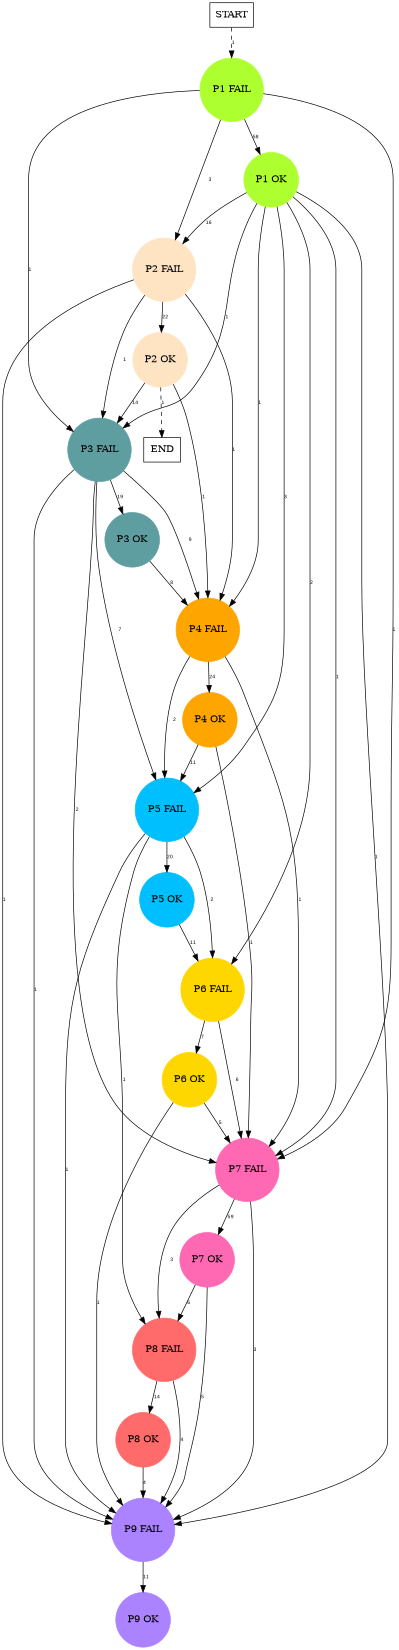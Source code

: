 digraph graphname {
	dpi = 150
	size="16,11!";
	margin = 0;
"P1 FAIL" [shape=circle, color=greenyellow, style=filled]"P2 FAIL" [shape=circle, color=bisque, style=filled]"P1 OK" [shape=circle, color=greenyellow, style=filled]"P2 OK" [shape=circle, color=bisque, style=filled]"P3 FAIL" [shape=circle, color=cadetblue, style=filled]"P4 FAIL" [shape=circle, color=orange, style=filled]"P5 FAIL" [shape=circle, color=deepskyblue, style=filled]"P4 OK" [shape=circle, color=orange, style=filled]"P3 OK" [shape=circle, color=cadetblue, style=filled]"P6 FAIL" [shape=circle, color=gold, style=filled]"P7 FAIL" [shape=circle, color=hotpink, style=filled]"P8 FAIL" [shape=circle, color=indianred1, style=filled]"P9 FAIL" [shape=circle, color=mediumpurple1, style=filled]"P5 OK" [shape=circle, color=deepskyblue, style=filled]"P6 OK" [shape=circle, color=gold, style=filled]"P7 OK" [shape=circle, color=hotpink, style=filled]"P8 OK" [shape=circle, color=indianred1, style=filled]"P9 OK" [shape=circle, color=mediumpurple1, style=filled]"START" [shape=box, fillcolor=white, style=filled, color=black]"END" [shape=box, fillcolor=white, style=filled, color=black]"P1 FAIL" -> "P2 FAIL" [ label ="3" labelfloat=false fontname="Arial" fontsize=8]
"P1 FAIL" -> "P1 OK" [ label ="58" labelfloat=false fontname="Arial" fontsize=8]
"P1 FAIL" -> "P3 FAIL" [ label ="1" labelfloat=false fontname="Arial" fontsize=8]
"P1 FAIL" -> "P7 FAIL" [ label ="1" labelfloat=false fontname="Arial" fontsize=8]
"P2 FAIL" -> "P2 OK" [ label ="22" labelfloat=false fontname="Arial" fontsize=8]
"P2 FAIL" -> "P3 FAIL" [ label ="1" labelfloat=false fontname="Arial" fontsize=8]
"P2 FAIL" -> "P4 FAIL" [ label ="1" labelfloat=false fontname="Arial" fontsize=8]
"P2 FAIL" -> "P9 FAIL" [ label ="1" labelfloat=false fontname="Arial" fontsize=8]
"P1 OK" -> "P2 FAIL" [ label ="16" labelfloat=false fontname="Arial" fontsize=8]
"P1 OK" -> "P3 FAIL" [ label ="1" labelfloat=false fontname="Arial" fontsize=8]
"P1 OK" -> "P4 FAIL" [ label ="1" labelfloat=false fontname="Arial" fontsize=8]
"P1 OK" -> "P5 FAIL" [ label ="3" labelfloat=false fontname="Arial" fontsize=8]
"P1 OK" -> "P6 FAIL" [ label ="2" labelfloat=false fontname="Arial" fontsize=8]
"P1 OK" -> "P7 FAIL" [ label ="1" labelfloat=false fontname="Arial" fontsize=8]
"P1 OK" -> "P9 FAIL" [ label ="1" labelfloat=false fontname="Arial" fontsize=8]
"P2 OK" -> "P3 FAIL" [ label ="14" labelfloat=false fontname="Arial" fontsize=8]
"P2 OK" -> "P4 FAIL" [ label ="1" labelfloat=false fontname="Arial" fontsize=8]
"P2 OK" -> "END" [ style = dashed label ="1" labelfloat=false fontname="Arial" fontsize=8]
"P3 FAIL" -> "P4 FAIL" [ label ="9" labelfloat=false fontname="Arial" fontsize=8]
"P3 FAIL" -> "P5 FAIL" [ label ="7" labelfloat=false fontname="Arial" fontsize=8]
"P3 FAIL" -> "P3 OK" [ label ="19" labelfloat=false fontname="Arial" fontsize=8]
"P3 FAIL" -> "P7 FAIL" [ label ="2" labelfloat=false fontname="Arial" fontsize=8]
"P3 FAIL" -> "P9 FAIL" [ label ="1" labelfloat=false fontname="Arial" fontsize=8]
"P4 FAIL" -> "P5 FAIL" [ label ="2" labelfloat=false fontname="Arial" fontsize=8]
"P4 FAIL" -> "P4 OK" [ label ="24" labelfloat=false fontname="Arial" fontsize=8]
"P4 FAIL" -> "P7 FAIL" [ label ="1" labelfloat=false fontname="Arial" fontsize=8]
"P5 FAIL" -> "P6 FAIL" [ label ="2" labelfloat=false fontname="Arial" fontsize=8]
"P5 FAIL" -> "P8 FAIL" [ label ="1" labelfloat=false fontname="Arial" fontsize=8]
"P5 FAIL" -> "P9 FAIL" [ label ="1" labelfloat=false fontname="Arial" fontsize=8]
"P5 FAIL" -> "P5 OK" [ label ="20" labelfloat=false fontname="Arial" fontsize=8]
"P4 OK" -> "P5 FAIL" [ label ="11" labelfloat=false fontname="Arial" fontsize=8]
"P4 OK" -> "P7 FAIL" [ label ="1" labelfloat=false fontname="Arial" fontsize=8]
"P3 OK" -> "P4 FAIL" [ label ="8" labelfloat=false fontname="Arial" fontsize=8]
"P6 FAIL" -> "P7 FAIL" [ label ="6" labelfloat=false fontname="Arial" fontsize=8]
"P6 FAIL" -> "P6 OK" [ label ="7" labelfloat=false fontname="Arial" fontsize=8]
"P7 FAIL" -> "P8 FAIL" [ label ="3" labelfloat=false fontname="Arial" fontsize=8]
"P7 FAIL" -> "P9 FAIL" [ label ="3" labelfloat=false fontname="Arial" fontsize=8]
"P7 FAIL" -> "P7 OK" [ label ="59" labelfloat=false fontname="Arial" fontsize=8]
"P8 FAIL" -> "P9 FAIL" [ label ="4" labelfloat=false fontname="Arial" fontsize=8]
"P8 FAIL" -> "P8 OK" [ label ="14" labelfloat=false fontname="Arial" fontsize=8]
"P9 FAIL" -> "P9 OK" [ label ="11" labelfloat=false fontname="Arial" fontsize=8]
"P5 OK" -> "P6 FAIL" [ label ="11" labelfloat=false fontname="Arial" fontsize=8]
"P6 OK" -> "P7 FAIL" [ label ="5" labelfloat=false fontname="Arial" fontsize=8]
"P6 OK" -> "P9 FAIL" [ label ="1" labelfloat=false fontname="Arial" fontsize=8]
"P7 OK" -> "P8 FAIL" [ label ="6" labelfloat=false fontname="Arial" fontsize=8]
"P7 OK" -> "P9 FAIL" [ label ="5" labelfloat=false fontname="Arial" fontsize=8]
"P8 OK" -> "P9 FAIL" [ label ="4" labelfloat=false fontname="Arial" fontsize=8]
"START" -> "P1 FAIL" [ style = dashed label ="1" labelfloat=false fontname="Arial" fontsize=8]
}